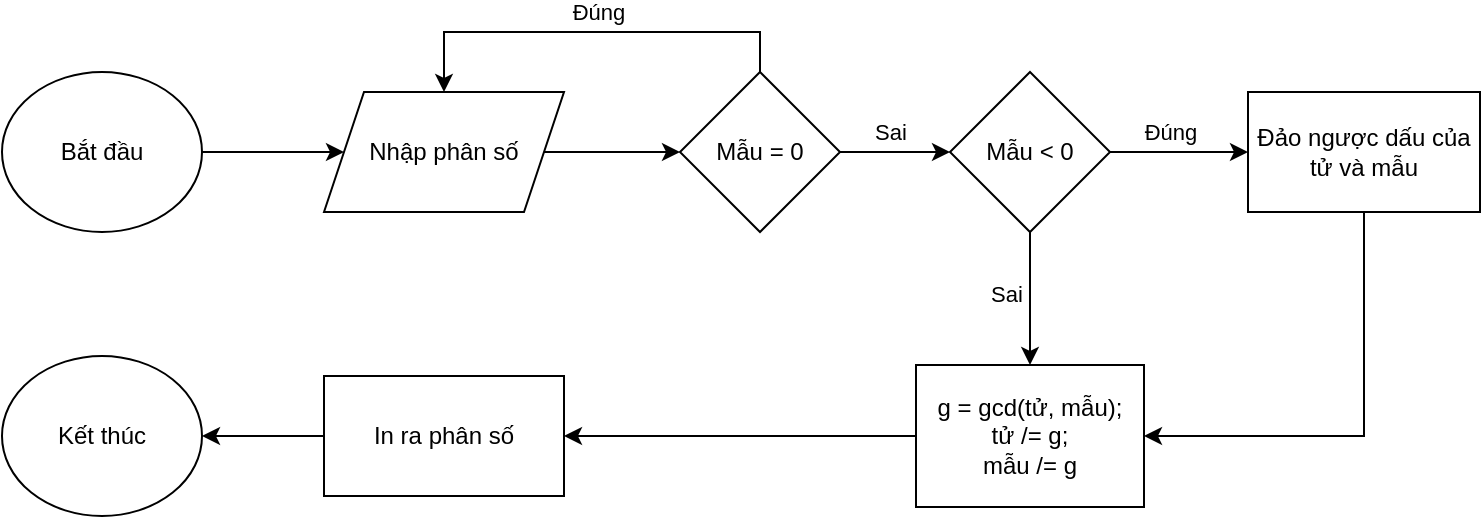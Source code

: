<mxfile version="24.7.17">
  <diagram id="C5RBs43oDa-KdzZeNtuy" name="Page-1">
    <mxGraphModel dx="1050" dy="669" grid="0" gridSize="10" guides="1" tooltips="1" connect="1" arrows="1" fold="1" page="1" pageScale="1" pageWidth="827" pageHeight="1169" background="none" math="0" shadow="0">
      <root>
        <mxCell id="WIyWlLk6GJQsqaUBKTNV-0" />
        <mxCell id="WIyWlLk6GJQsqaUBKTNV-1" parent="WIyWlLk6GJQsqaUBKTNV-0" />
        <mxCell id="JPEbPtuy_tTcqSSdD0Uh-2" value="" style="edgeStyle=orthogonalEdgeStyle;rounded=0;orthogonalLoop=1;jettySize=auto;html=1;" parent="WIyWlLk6GJQsqaUBKTNV-1" source="JPEbPtuy_tTcqSSdD0Uh-0" target="JPEbPtuy_tTcqSSdD0Uh-1" edge="1">
          <mxGeometry relative="1" as="geometry" />
        </mxCell>
        <mxCell id="JPEbPtuy_tTcqSSdD0Uh-0" value="&lt;font style=&quot;font-size: 12px;&quot;&gt;Bắt đầu&lt;/font&gt;" style="ellipse;whiteSpace=wrap;html=1;" parent="WIyWlLk6GJQsqaUBKTNV-1" vertex="1">
          <mxGeometry x="48" y="260" width="100" height="80" as="geometry" />
        </mxCell>
        <mxCell id="JPEbPtuy_tTcqSSdD0Uh-4" value="" style="edgeStyle=orthogonalEdgeStyle;rounded=0;orthogonalLoop=1;jettySize=auto;html=1;" parent="WIyWlLk6GJQsqaUBKTNV-1" source="JPEbPtuy_tTcqSSdD0Uh-1" target="JPEbPtuy_tTcqSSdD0Uh-3" edge="1">
          <mxGeometry relative="1" as="geometry" />
        </mxCell>
        <mxCell id="JPEbPtuy_tTcqSSdD0Uh-1" value="Nhập phân số" style="shape=parallelogram;perimeter=parallelogramPerimeter;whiteSpace=wrap;html=1;fixedSize=1;" parent="WIyWlLk6GJQsqaUBKTNV-1" vertex="1">
          <mxGeometry x="209" y="270" width="120" height="60" as="geometry" />
        </mxCell>
        <mxCell id="JPEbPtuy_tTcqSSdD0Uh-5" style="edgeStyle=orthogonalEdgeStyle;rounded=0;orthogonalLoop=1;jettySize=auto;html=1;exitX=0.5;exitY=0;exitDx=0;exitDy=0;entryX=0.5;entryY=0;entryDx=0;entryDy=0;" parent="WIyWlLk6GJQsqaUBKTNV-1" source="JPEbPtuy_tTcqSSdD0Uh-3" target="JPEbPtuy_tTcqSSdD0Uh-1" edge="1">
          <mxGeometry relative="1" as="geometry" />
        </mxCell>
        <mxCell id="JPEbPtuy_tTcqSSdD0Uh-6" value="Đúng" style="edgeLabel;html=1;align=center;verticalAlign=middle;resizable=0;points=[];" parent="JPEbPtuy_tTcqSSdD0Uh-5" vertex="1" connectable="0">
          <mxGeometry x="-0.006" y="-8" relative="1" as="geometry">
            <mxPoint x="2" y="-2" as="offset" />
          </mxGeometry>
        </mxCell>
        <mxCell id="JPEbPtuy_tTcqSSdD0Uh-10" value="" style="edgeStyle=orthogonalEdgeStyle;rounded=0;orthogonalLoop=1;jettySize=auto;html=1;" parent="WIyWlLk6GJQsqaUBKTNV-1" source="JPEbPtuy_tTcqSSdD0Uh-3" target="JPEbPtuy_tTcqSSdD0Uh-9" edge="1">
          <mxGeometry relative="1" as="geometry" />
        </mxCell>
        <mxCell id="JPEbPtuy_tTcqSSdD0Uh-20" value="Sai" style="edgeLabel;html=1;align=center;verticalAlign=middle;resizable=0;points=[];" parent="JPEbPtuy_tTcqSSdD0Uh-10" vertex="1" connectable="0">
          <mxGeometry x="-0.087" y="4" relative="1" as="geometry">
            <mxPoint y="-6" as="offset" />
          </mxGeometry>
        </mxCell>
        <mxCell id="JPEbPtuy_tTcqSSdD0Uh-3" value="Mẫu = 0" style="rhombus;whiteSpace=wrap;html=1;" parent="WIyWlLk6GJQsqaUBKTNV-1" vertex="1">
          <mxGeometry x="387" y="260" width="80" height="80" as="geometry" />
        </mxCell>
        <mxCell id="JPEbPtuy_tTcqSSdD0Uh-12" value="" style="edgeStyle=orthogonalEdgeStyle;rounded=0;orthogonalLoop=1;jettySize=auto;html=1;" parent="WIyWlLk6GJQsqaUBKTNV-1" source="JPEbPtuy_tTcqSSdD0Uh-9" target="JPEbPtuy_tTcqSSdD0Uh-11" edge="1">
          <mxGeometry relative="1" as="geometry" />
        </mxCell>
        <mxCell id="JPEbPtuy_tTcqSSdD0Uh-15" value="Đúng" style="edgeLabel;html=1;align=center;verticalAlign=middle;resizable=0;points=[];" parent="JPEbPtuy_tTcqSSdD0Uh-12" vertex="1" connectable="0">
          <mxGeometry x="-0.113" y="4" relative="1" as="geometry">
            <mxPoint x="-1" y="-6" as="offset" />
          </mxGeometry>
        </mxCell>
        <mxCell id="JPEbPtuy_tTcqSSdD0Uh-17" value="" style="edgeStyle=orthogonalEdgeStyle;rounded=0;orthogonalLoop=1;jettySize=auto;html=1;" parent="WIyWlLk6GJQsqaUBKTNV-1" source="JPEbPtuy_tTcqSSdD0Uh-9" target="JPEbPtuy_tTcqSSdD0Uh-16" edge="1">
          <mxGeometry relative="1" as="geometry" />
        </mxCell>
        <mxCell id="JPEbPtuy_tTcqSSdD0Uh-21" value="Sai" style="edgeLabel;html=1;align=center;verticalAlign=middle;resizable=0;points=[];" parent="JPEbPtuy_tTcqSSdD0Uh-17" vertex="1" connectable="0">
          <mxGeometry x="-0.222" y="-2" relative="1" as="geometry">
            <mxPoint x="-10" y="5" as="offset" />
          </mxGeometry>
        </mxCell>
        <mxCell id="JPEbPtuy_tTcqSSdD0Uh-9" value="Mẫu &amp;lt; 0" style="rhombus;whiteSpace=wrap;html=1;" parent="WIyWlLk6GJQsqaUBKTNV-1" vertex="1">
          <mxGeometry x="522" y="260" width="80" height="80" as="geometry" />
        </mxCell>
        <mxCell id="JPEbPtuy_tTcqSSdD0Uh-18" style="edgeStyle=orthogonalEdgeStyle;rounded=0;orthogonalLoop=1;jettySize=auto;html=1;exitX=0.5;exitY=1;exitDx=0;exitDy=0;entryX=1;entryY=0.5;entryDx=0;entryDy=0;" parent="WIyWlLk6GJQsqaUBKTNV-1" source="JPEbPtuy_tTcqSSdD0Uh-11" target="JPEbPtuy_tTcqSSdD0Uh-16" edge="1">
          <mxGeometry relative="1" as="geometry" />
        </mxCell>
        <mxCell id="JPEbPtuy_tTcqSSdD0Uh-11" value="Đảo ngược dấu của tử và mẫu" style="whiteSpace=wrap;html=1;" parent="WIyWlLk6GJQsqaUBKTNV-1" vertex="1">
          <mxGeometry x="671" y="270" width="116" height="60" as="geometry" />
        </mxCell>
        <mxCell id="JPEbPtuy_tTcqSSdD0Uh-23" value="" style="edgeStyle=orthogonalEdgeStyle;rounded=0;orthogonalLoop=1;jettySize=auto;html=1;" parent="WIyWlLk6GJQsqaUBKTNV-1" source="JPEbPtuy_tTcqSSdD0Uh-16" target="JPEbPtuy_tTcqSSdD0Uh-22" edge="1">
          <mxGeometry relative="1" as="geometry" />
        </mxCell>
        <mxCell id="JPEbPtuy_tTcqSSdD0Uh-16" value="g = gcd(tử, mẫu);&lt;div&gt;tử /= g;&lt;/div&gt;&lt;div&gt;mẫu /= g&lt;/div&gt;" style="whiteSpace=wrap;html=1;" parent="WIyWlLk6GJQsqaUBKTNV-1" vertex="1">
          <mxGeometry x="505" y="406.5" width="114" height="71" as="geometry" />
        </mxCell>
        <mxCell id="JPEbPtuy_tTcqSSdD0Uh-25" value="" style="edgeStyle=orthogonalEdgeStyle;rounded=0;orthogonalLoop=1;jettySize=auto;html=1;" parent="WIyWlLk6GJQsqaUBKTNV-1" source="JPEbPtuy_tTcqSSdD0Uh-22" target="JPEbPtuy_tTcqSSdD0Uh-24" edge="1">
          <mxGeometry relative="1" as="geometry" />
        </mxCell>
        <mxCell id="JPEbPtuy_tTcqSSdD0Uh-22" value="In ra phân số" style="whiteSpace=wrap;html=1;" parent="WIyWlLk6GJQsqaUBKTNV-1" vertex="1">
          <mxGeometry x="209" y="412" width="120" height="60" as="geometry" />
        </mxCell>
        <mxCell id="JPEbPtuy_tTcqSSdD0Uh-24" value="Kết thúc" style="ellipse;whiteSpace=wrap;html=1;" parent="WIyWlLk6GJQsqaUBKTNV-1" vertex="1">
          <mxGeometry x="48" y="402" width="100" height="80" as="geometry" />
        </mxCell>
      </root>
    </mxGraphModel>
  </diagram>
</mxfile>
